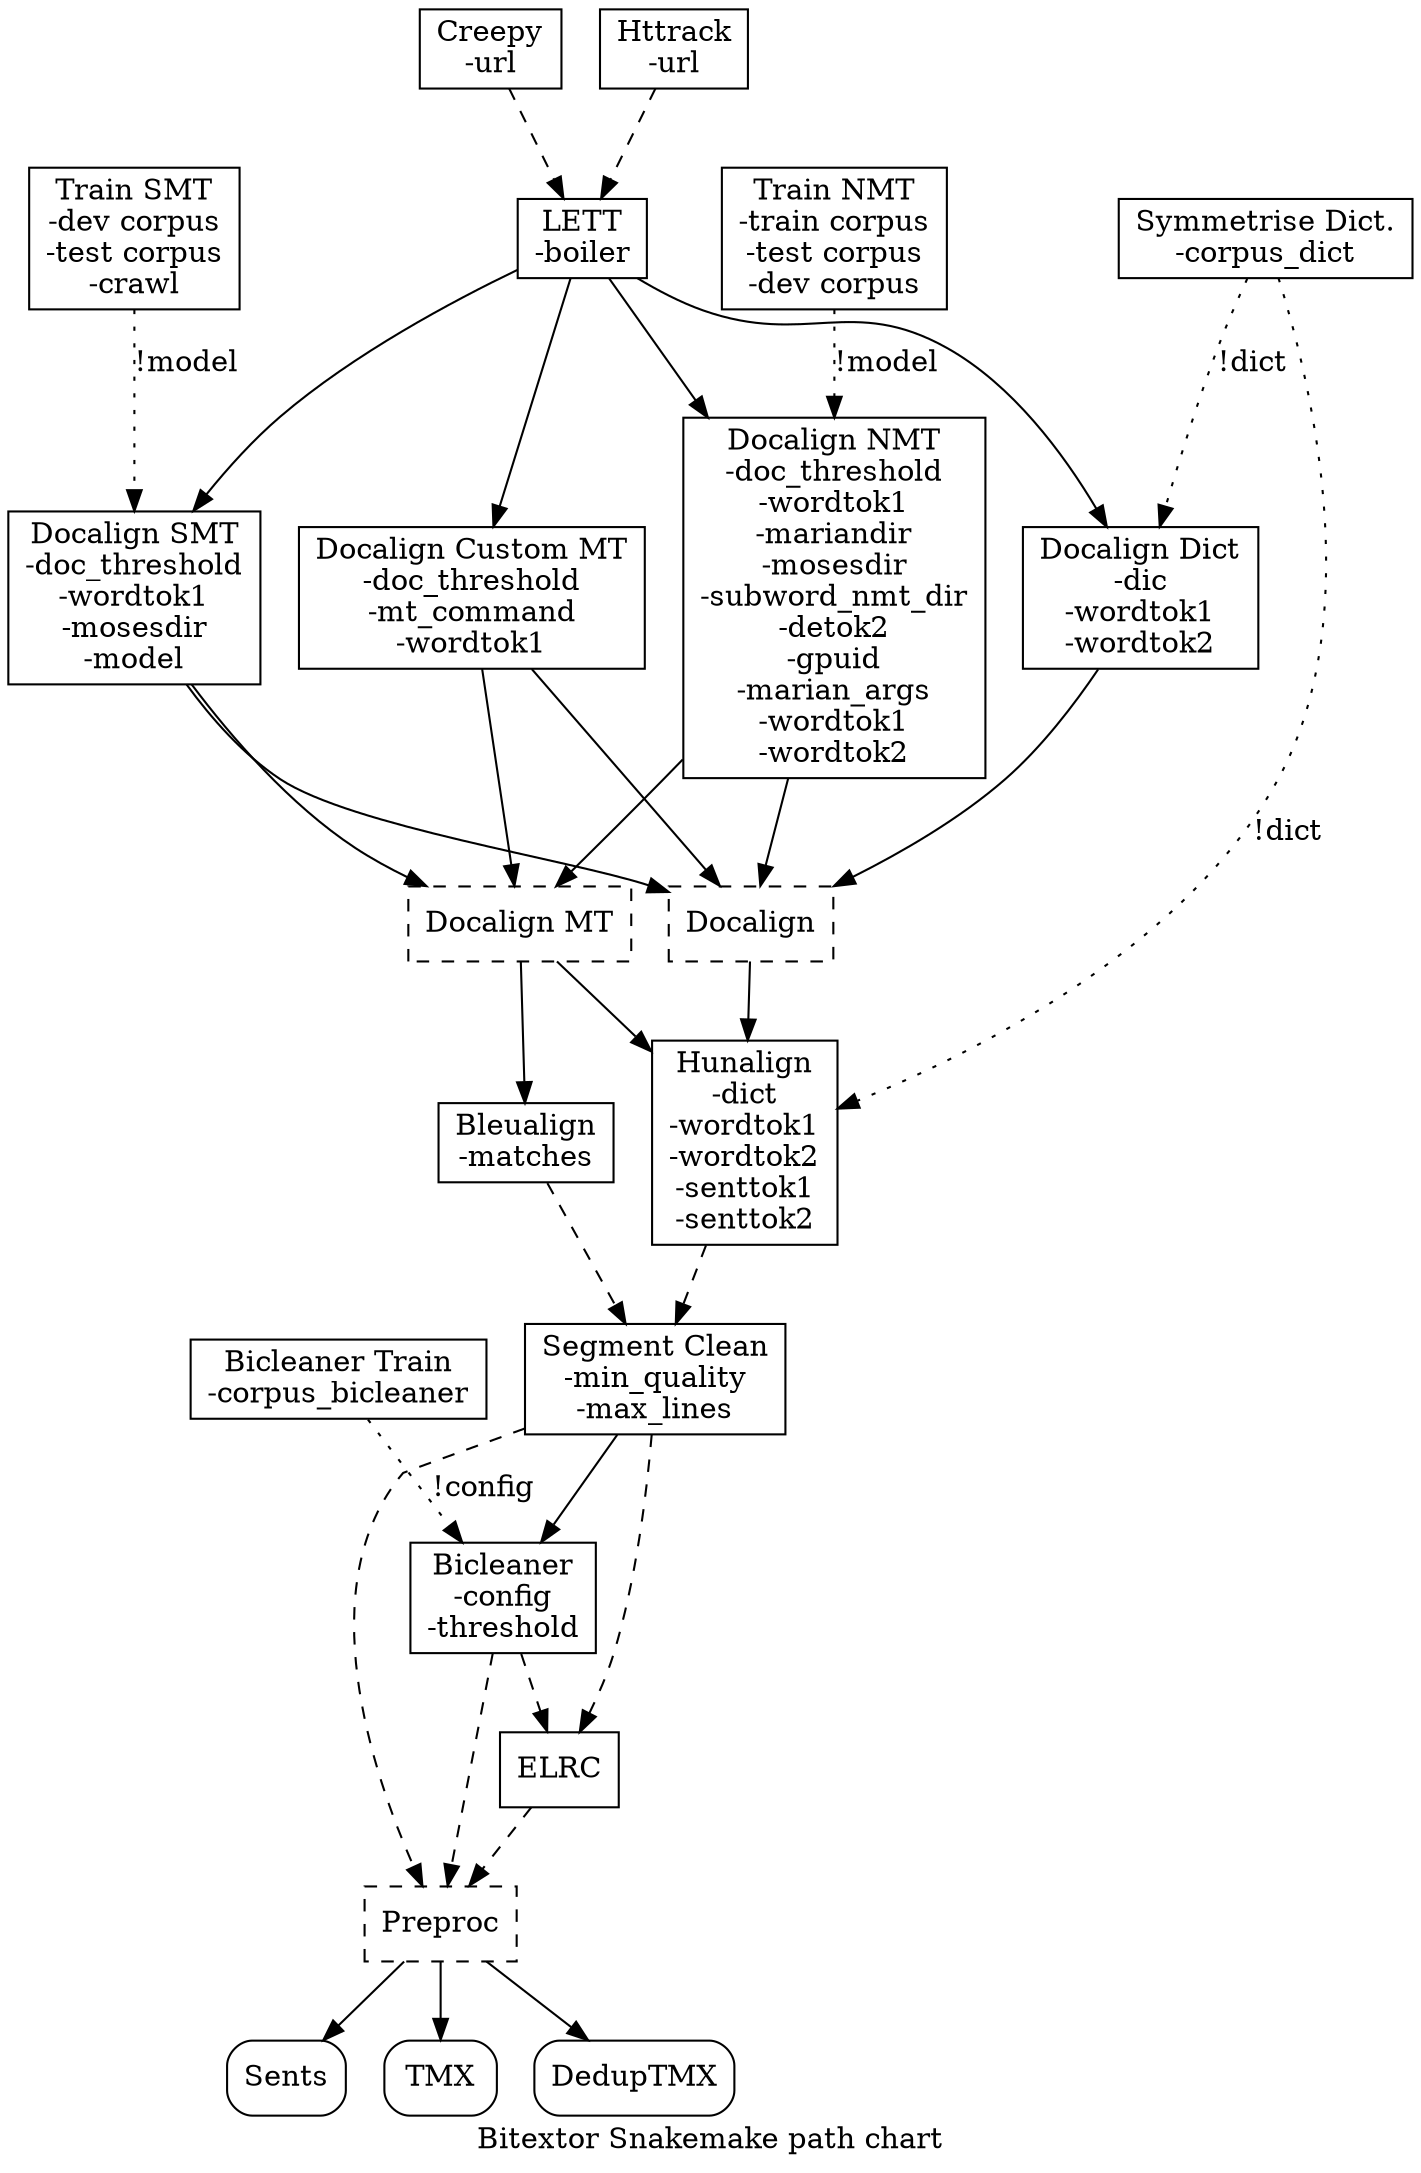 digraph Snakemake {
  label="Bitextor Snakemake path chart"
  node [shape=record];

  #Nodes
  Creepy [label="Creepy\n-url"]
  Httrack [label="Httrack\n-url"]
  LETT [label="LETT\n-boiler"]
  DocalignDict [label="Docalign Dict\n-dic\n-wordtok1\n-wordtok2"]
  DocalignSMT [label="Docalign SMT\n-doc_threshold\n-wordtok1\n-mosesdir\n-model"]
  DocalignNMT [label="Docalign NMT\n-doc_threshold\n-wordtok1\n-mariandir\n-mosesdir\n-subword_nmt_dir\n-detok2\n-gpuid\n-marian_args\n-wordtok1\n-wordtok2"]
  DocalignCustomMT [label="Docalign Custom MT\n-doc_threshold\n-mt_command\n-wordtok1"]
  TrainSMT [label="Train SMT\n-dev corpus\n-test corpus\n-crawl"]
  TrainNMT [label="Train NMT\n-train corpus\n-test corpus\n-dev corpus"]
  SymmetriseDic [label="Symmetrise Dict.\n-corpus_dict"]
  Docalign [style=dashed]
  DocalignMT [label="Docalign MT", style=dashed]
  Hunalign [label="Hunalign\n-dict\n-wordtok1\n-wordtok2\n-senttok1\n-senttok2"]
  Bleualign [label="Bleualign\n-matches"]
  Segclean [label="Segment Clean\n-min_quality\n-max_lines"]
  Bicleaner [label="Bicleaner\n-config\n-threshold"]
  BicleanerTrain [label="Bicleaner Train\n-corpus_bicleaner"]
  ELRC
  Preproc [style=dashed]
  Sents [style=rounded]
  TMX [style=rounded]
  DedupTMX [style=rounded]

  #Relations
  {Creepy,Httrack} -> LETT [style=dashed]
  LETT -> {DocalignDict,DocalignSMT,DocalignNMT,DocalignCustomMT}
  SymmetriseDic -> {DocalignDict,Hunalign} [label="!dict", style=dotted]
  TrainSMT -> DocalignSMT [label="!model", style=dotted]
  TrainNMT -> DocalignNMT [label="!model", style=dotted]
  {DocalignDict,DocalignSMT,DocalignNMT,DocalignCustomMT} -> Docalign
  {DocalignSMT,DocalignNMT,DocalignCustomMT} -> DocalignMT
  {Docalign,DocalignMT} -> Hunalign
  DocalignMT -> Bleualign
  BicleanerTrain -> Bicleaner [label="!config", style=dotted]
  {Hunalign,Bleualign} -> Segclean [style=dashed]
  {Segclean,Bicleaner,ELRC} -> Preproc [style=dashed]
  {Segclean,Bicleaner} -> ELRC [style=dashed]
  Segclean -> Bicleaner
  Preproc -> {Sents,TMX,DedupTMX}

}
